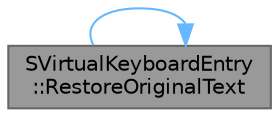 digraph "SVirtualKeyboardEntry::RestoreOriginalText"
{
 // INTERACTIVE_SVG=YES
 // LATEX_PDF_SIZE
  bgcolor="transparent";
  edge [fontname=Helvetica,fontsize=10,labelfontname=Helvetica,labelfontsize=10];
  node [fontname=Helvetica,fontsize=10,shape=box,height=0.2,width=0.4];
  rankdir="LR";
  Node1 [id="Node000001",label="SVirtualKeyboardEntry\l::RestoreOriginalText",height=0.2,width=0.4,color="gray40", fillcolor="grey60", style="filled", fontcolor="black",tooltip="Restores the text to the original state."];
  Node1 -> Node1 [id="edge1_Node000001_Node000001",color="steelblue1",style="solid",tooltip=" "];
}
